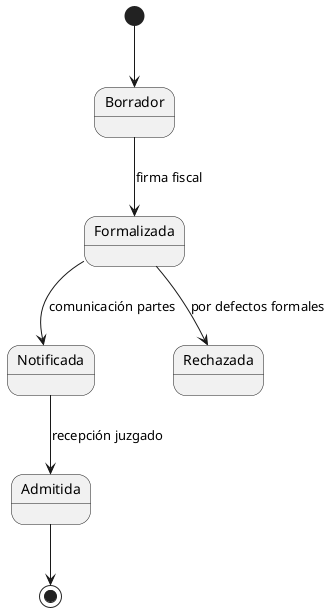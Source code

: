 @startuml
[*] --> Borrador
Borrador --> Formalizada: firma fiscal
Formalizada --> Notificada: comunicación partes
Notificada --> Admitida: recepción juzgado
Admitida --> [*]
Formalizada --> Rechazada: por defectos formales
@enduml